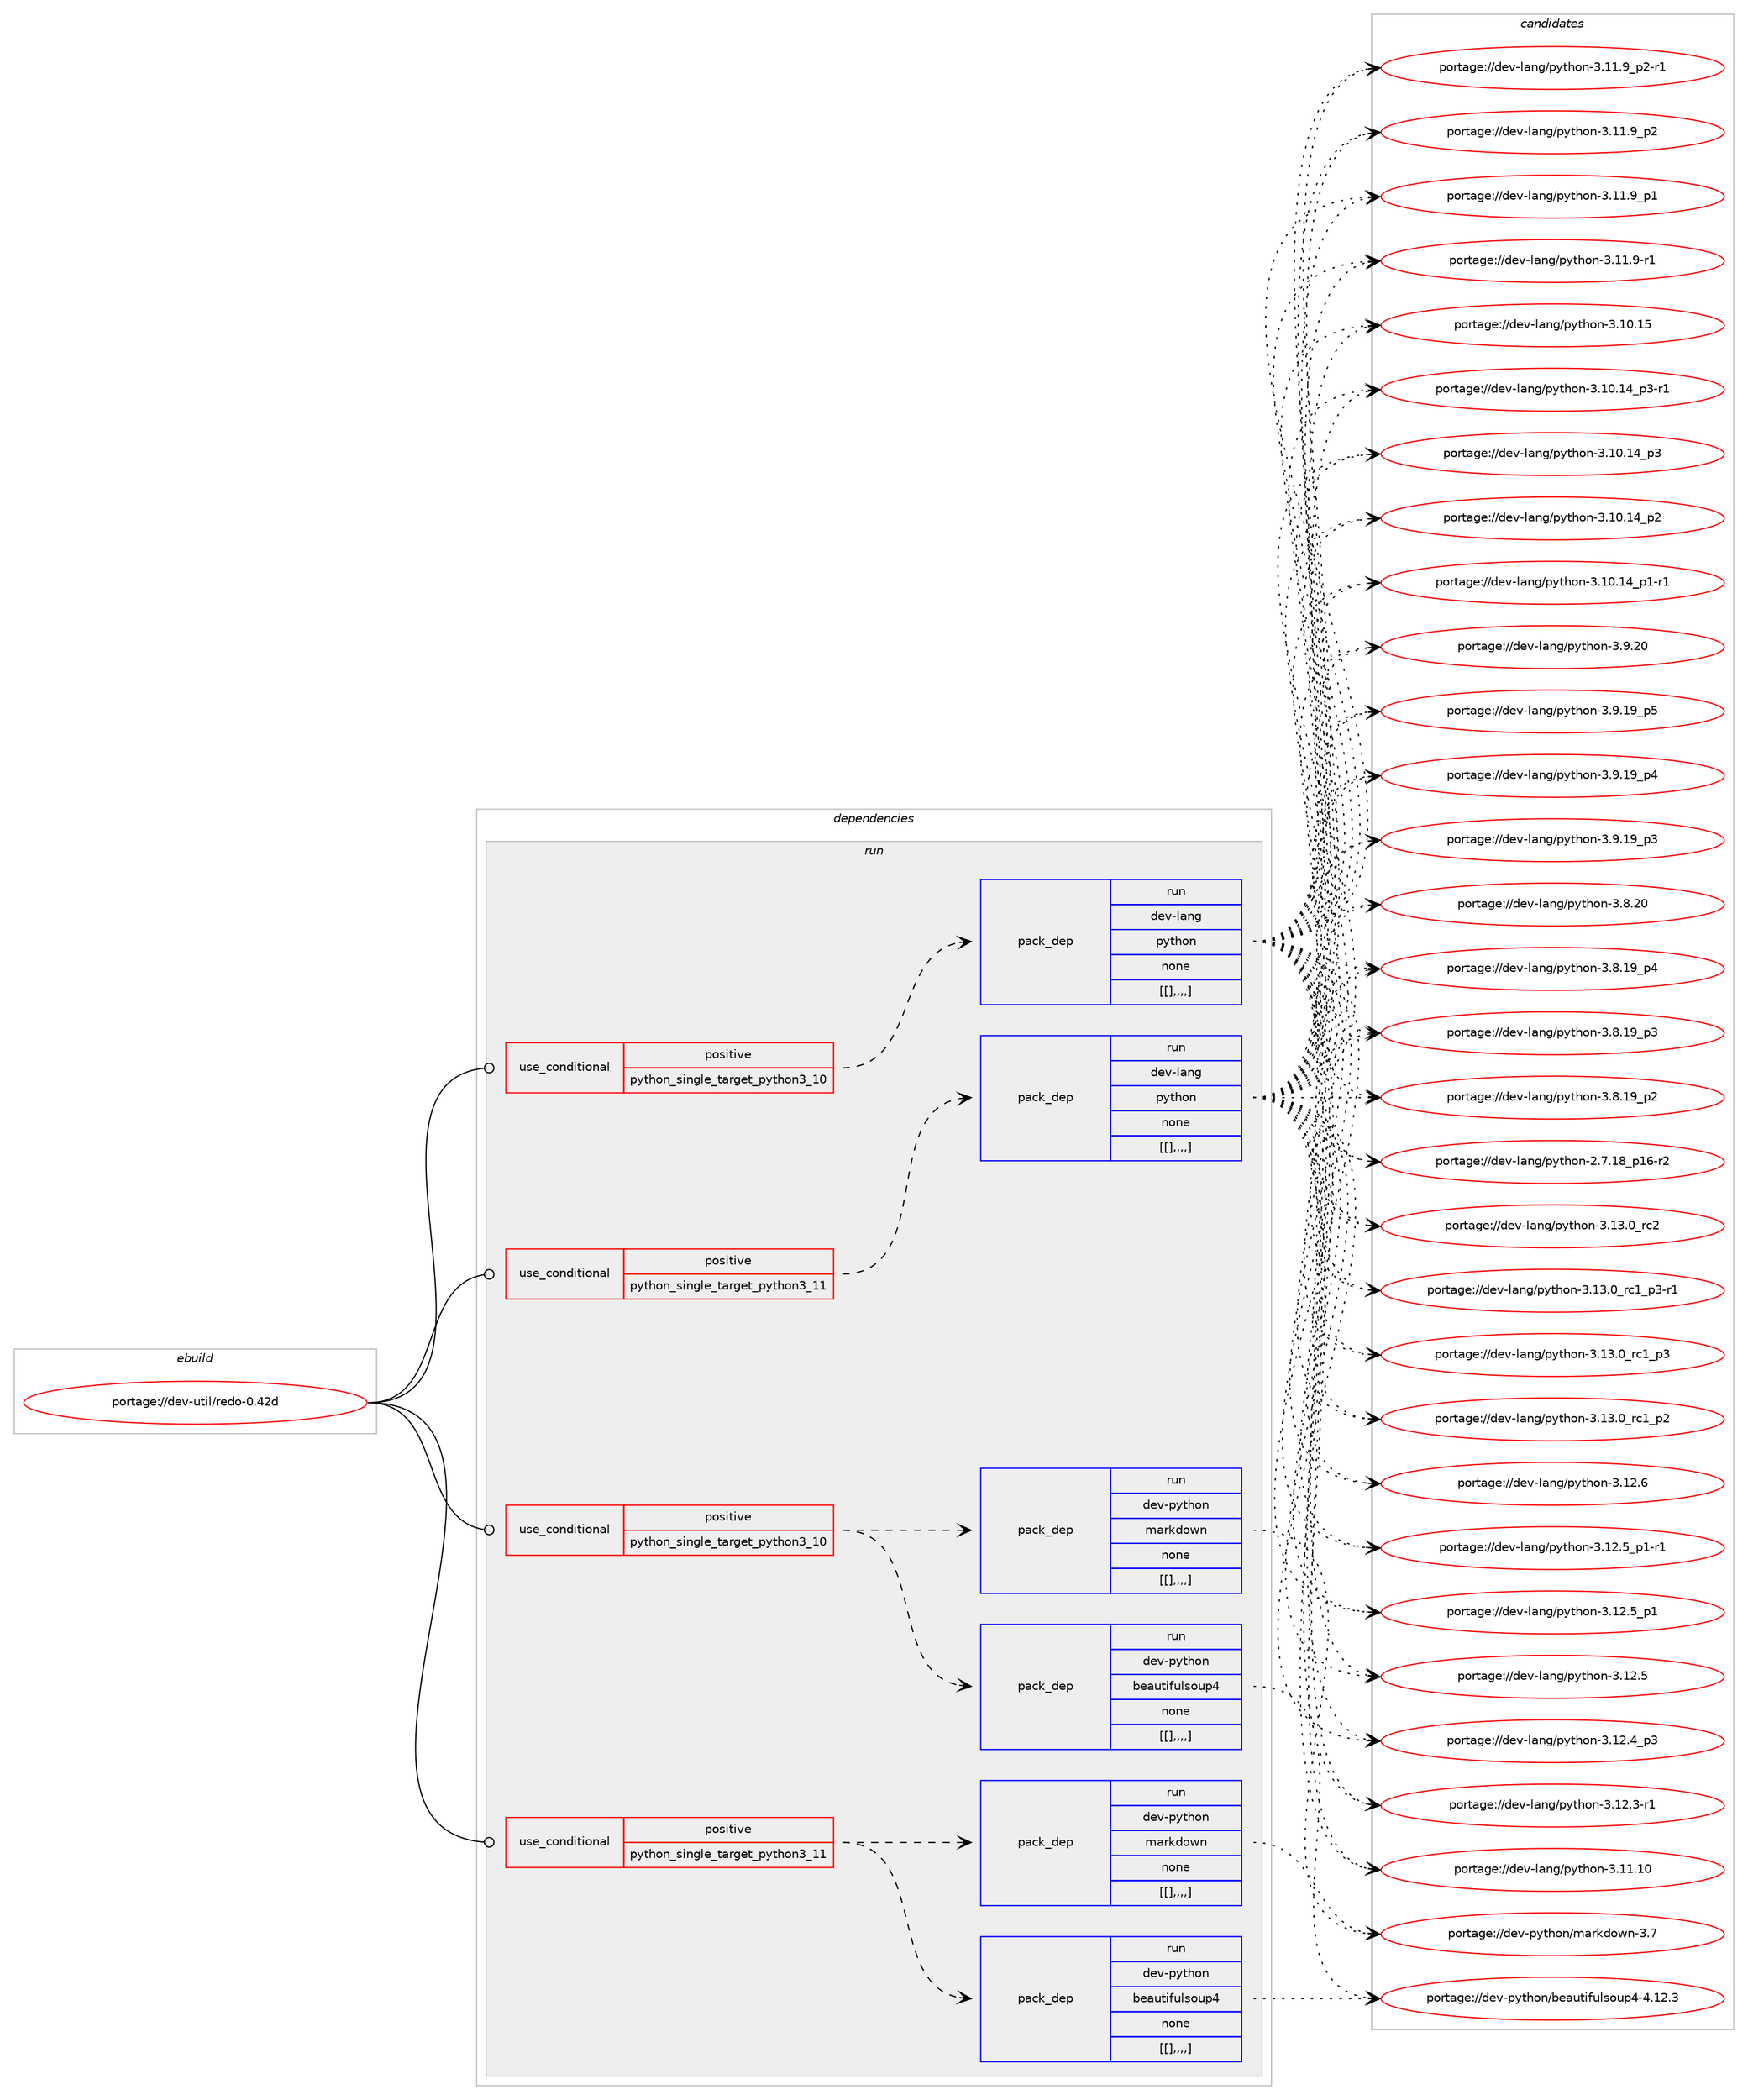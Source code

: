 digraph prolog {

# *************
# Graph options
# *************

newrank=true;
concentrate=true;
compound=true;
graph [rankdir=LR,fontname=Helvetica,fontsize=10,ranksep=1.5];#, ranksep=2.5, nodesep=0.2];
edge  [arrowhead=vee];
node  [fontname=Helvetica,fontsize=10];

# **********
# The ebuild
# **********

subgraph cluster_leftcol {
color=gray;
label=<<i>ebuild</i>>;
id [label="portage://dev-util/redo-0.42d", color=red, width=4, href="../dev-util/redo-0.42d.svg"];
}

# ****************
# The dependencies
# ****************

subgraph cluster_midcol {
color=gray;
label=<<i>dependencies</i>>;
subgraph cluster_compile {
fillcolor="#eeeeee";
style=filled;
label=<<i>compile</i>>;
}
subgraph cluster_compileandrun {
fillcolor="#eeeeee";
style=filled;
label=<<i>compile and run</i>>;
}
subgraph cluster_run {
fillcolor="#eeeeee";
style=filled;
label=<<i>run</i>>;
subgraph cond63383 {
dependency222835 [label=<<TABLE BORDER="0" CELLBORDER="1" CELLSPACING="0" CELLPADDING="4"><TR><TD ROWSPAN="3" CELLPADDING="10">use_conditional</TD></TR><TR><TD>positive</TD></TR><TR><TD>python_single_target_python3_10</TD></TR></TABLE>>, shape=none, color=red];
subgraph pack158019 {
dependency222836 [label=<<TABLE BORDER="0" CELLBORDER="1" CELLSPACING="0" CELLPADDING="4" WIDTH="220"><TR><TD ROWSPAN="6" CELLPADDING="30">pack_dep</TD></TR><TR><TD WIDTH="110">run</TD></TR><TR><TD>dev-lang</TD></TR><TR><TD>python</TD></TR><TR><TD>none</TD></TR><TR><TD>[[],,,,]</TD></TR></TABLE>>, shape=none, color=blue];
}
dependency222835:e -> dependency222836:w [weight=20,style="dashed",arrowhead="vee"];
}
id:e -> dependency222835:w [weight=20,style="solid",arrowhead="odot"];
subgraph cond63384 {
dependency222837 [label=<<TABLE BORDER="0" CELLBORDER="1" CELLSPACING="0" CELLPADDING="4"><TR><TD ROWSPAN="3" CELLPADDING="10">use_conditional</TD></TR><TR><TD>positive</TD></TR><TR><TD>python_single_target_python3_10</TD></TR></TABLE>>, shape=none, color=red];
subgraph pack158020 {
dependency222838 [label=<<TABLE BORDER="0" CELLBORDER="1" CELLSPACING="0" CELLPADDING="4" WIDTH="220"><TR><TD ROWSPAN="6" CELLPADDING="30">pack_dep</TD></TR><TR><TD WIDTH="110">run</TD></TR><TR><TD>dev-python</TD></TR><TR><TD>beautifulsoup4</TD></TR><TR><TD>none</TD></TR><TR><TD>[[],,,,]</TD></TR></TABLE>>, shape=none, color=blue];
}
dependency222837:e -> dependency222838:w [weight=20,style="dashed",arrowhead="vee"];
subgraph pack158021 {
dependency222839 [label=<<TABLE BORDER="0" CELLBORDER="1" CELLSPACING="0" CELLPADDING="4" WIDTH="220"><TR><TD ROWSPAN="6" CELLPADDING="30">pack_dep</TD></TR><TR><TD WIDTH="110">run</TD></TR><TR><TD>dev-python</TD></TR><TR><TD>markdown</TD></TR><TR><TD>none</TD></TR><TR><TD>[[],,,,]</TD></TR></TABLE>>, shape=none, color=blue];
}
dependency222837:e -> dependency222839:w [weight=20,style="dashed",arrowhead="vee"];
}
id:e -> dependency222837:w [weight=20,style="solid",arrowhead="odot"];
subgraph cond63385 {
dependency222840 [label=<<TABLE BORDER="0" CELLBORDER="1" CELLSPACING="0" CELLPADDING="4"><TR><TD ROWSPAN="3" CELLPADDING="10">use_conditional</TD></TR><TR><TD>positive</TD></TR><TR><TD>python_single_target_python3_11</TD></TR></TABLE>>, shape=none, color=red];
subgraph pack158022 {
dependency222841 [label=<<TABLE BORDER="0" CELLBORDER="1" CELLSPACING="0" CELLPADDING="4" WIDTH="220"><TR><TD ROWSPAN="6" CELLPADDING="30">pack_dep</TD></TR><TR><TD WIDTH="110">run</TD></TR><TR><TD>dev-lang</TD></TR><TR><TD>python</TD></TR><TR><TD>none</TD></TR><TR><TD>[[],,,,]</TD></TR></TABLE>>, shape=none, color=blue];
}
dependency222840:e -> dependency222841:w [weight=20,style="dashed",arrowhead="vee"];
}
id:e -> dependency222840:w [weight=20,style="solid",arrowhead="odot"];
subgraph cond63386 {
dependency222842 [label=<<TABLE BORDER="0" CELLBORDER="1" CELLSPACING="0" CELLPADDING="4"><TR><TD ROWSPAN="3" CELLPADDING="10">use_conditional</TD></TR><TR><TD>positive</TD></TR><TR><TD>python_single_target_python3_11</TD></TR></TABLE>>, shape=none, color=red];
subgraph pack158023 {
dependency222843 [label=<<TABLE BORDER="0" CELLBORDER="1" CELLSPACING="0" CELLPADDING="4" WIDTH="220"><TR><TD ROWSPAN="6" CELLPADDING="30">pack_dep</TD></TR><TR><TD WIDTH="110">run</TD></TR><TR><TD>dev-python</TD></TR><TR><TD>beautifulsoup4</TD></TR><TR><TD>none</TD></TR><TR><TD>[[],,,,]</TD></TR></TABLE>>, shape=none, color=blue];
}
dependency222842:e -> dependency222843:w [weight=20,style="dashed",arrowhead="vee"];
subgraph pack158024 {
dependency222844 [label=<<TABLE BORDER="0" CELLBORDER="1" CELLSPACING="0" CELLPADDING="4" WIDTH="220"><TR><TD ROWSPAN="6" CELLPADDING="30">pack_dep</TD></TR><TR><TD WIDTH="110">run</TD></TR><TR><TD>dev-python</TD></TR><TR><TD>markdown</TD></TR><TR><TD>none</TD></TR><TR><TD>[[],,,,]</TD></TR></TABLE>>, shape=none, color=blue];
}
dependency222842:e -> dependency222844:w [weight=20,style="dashed",arrowhead="vee"];
}
id:e -> dependency222842:w [weight=20,style="solid",arrowhead="odot"];
}
}

# **************
# The candidates
# **************

subgraph cluster_choices {
rank=same;
color=gray;
label=<<i>candidates</i>>;

subgraph choice158019 {
color=black;
nodesep=1;
choice10010111845108971101034711212111610411111045514649514648951149950 [label="portage://dev-lang/python-3.13.0_rc2", color=red, width=4,href="../dev-lang/python-3.13.0_rc2.svg"];
choice1001011184510897110103471121211161041111104551464951464895114994995112514511449 [label="portage://dev-lang/python-3.13.0_rc1_p3-r1", color=red, width=4,href="../dev-lang/python-3.13.0_rc1_p3-r1.svg"];
choice100101118451089711010347112121116104111110455146495146489511499499511251 [label="portage://dev-lang/python-3.13.0_rc1_p3", color=red, width=4,href="../dev-lang/python-3.13.0_rc1_p3.svg"];
choice100101118451089711010347112121116104111110455146495146489511499499511250 [label="portage://dev-lang/python-3.13.0_rc1_p2", color=red, width=4,href="../dev-lang/python-3.13.0_rc1_p2.svg"];
choice10010111845108971101034711212111610411111045514649504654 [label="portage://dev-lang/python-3.12.6", color=red, width=4,href="../dev-lang/python-3.12.6.svg"];
choice1001011184510897110103471121211161041111104551464950465395112494511449 [label="portage://dev-lang/python-3.12.5_p1-r1", color=red, width=4,href="../dev-lang/python-3.12.5_p1-r1.svg"];
choice100101118451089711010347112121116104111110455146495046539511249 [label="portage://dev-lang/python-3.12.5_p1", color=red, width=4,href="../dev-lang/python-3.12.5_p1.svg"];
choice10010111845108971101034711212111610411111045514649504653 [label="portage://dev-lang/python-3.12.5", color=red, width=4,href="../dev-lang/python-3.12.5.svg"];
choice100101118451089711010347112121116104111110455146495046529511251 [label="portage://dev-lang/python-3.12.4_p3", color=red, width=4,href="../dev-lang/python-3.12.4_p3.svg"];
choice100101118451089711010347112121116104111110455146495046514511449 [label="portage://dev-lang/python-3.12.3-r1", color=red, width=4,href="../dev-lang/python-3.12.3-r1.svg"];
choice1001011184510897110103471121211161041111104551464949464948 [label="portage://dev-lang/python-3.11.10", color=red, width=4,href="../dev-lang/python-3.11.10.svg"];
choice1001011184510897110103471121211161041111104551464949465795112504511449 [label="portage://dev-lang/python-3.11.9_p2-r1", color=red, width=4,href="../dev-lang/python-3.11.9_p2-r1.svg"];
choice100101118451089711010347112121116104111110455146494946579511250 [label="portage://dev-lang/python-3.11.9_p2", color=red, width=4,href="../dev-lang/python-3.11.9_p2.svg"];
choice100101118451089711010347112121116104111110455146494946579511249 [label="portage://dev-lang/python-3.11.9_p1", color=red, width=4,href="../dev-lang/python-3.11.9_p1.svg"];
choice100101118451089711010347112121116104111110455146494946574511449 [label="portage://dev-lang/python-3.11.9-r1", color=red, width=4,href="../dev-lang/python-3.11.9-r1.svg"];
choice1001011184510897110103471121211161041111104551464948464953 [label="portage://dev-lang/python-3.10.15", color=red, width=4,href="../dev-lang/python-3.10.15.svg"];
choice100101118451089711010347112121116104111110455146494846495295112514511449 [label="portage://dev-lang/python-3.10.14_p3-r1", color=red, width=4,href="../dev-lang/python-3.10.14_p3-r1.svg"];
choice10010111845108971101034711212111610411111045514649484649529511251 [label="portage://dev-lang/python-3.10.14_p3", color=red, width=4,href="../dev-lang/python-3.10.14_p3.svg"];
choice10010111845108971101034711212111610411111045514649484649529511250 [label="portage://dev-lang/python-3.10.14_p2", color=red, width=4,href="../dev-lang/python-3.10.14_p2.svg"];
choice100101118451089711010347112121116104111110455146494846495295112494511449 [label="portage://dev-lang/python-3.10.14_p1-r1", color=red, width=4,href="../dev-lang/python-3.10.14_p1-r1.svg"];
choice10010111845108971101034711212111610411111045514657465048 [label="portage://dev-lang/python-3.9.20", color=red, width=4,href="../dev-lang/python-3.9.20.svg"];
choice100101118451089711010347112121116104111110455146574649579511253 [label="portage://dev-lang/python-3.9.19_p5", color=red, width=4,href="../dev-lang/python-3.9.19_p5.svg"];
choice100101118451089711010347112121116104111110455146574649579511252 [label="portage://dev-lang/python-3.9.19_p4", color=red, width=4,href="../dev-lang/python-3.9.19_p4.svg"];
choice100101118451089711010347112121116104111110455146574649579511251 [label="portage://dev-lang/python-3.9.19_p3", color=red, width=4,href="../dev-lang/python-3.9.19_p3.svg"];
choice10010111845108971101034711212111610411111045514656465048 [label="portage://dev-lang/python-3.8.20", color=red, width=4,href="../dev-lang/python-3.8.20.svg"];
choice100101118451089711010347112121116104111110455146564649579511252 [label="portage://dev-lang/python-3.8.19_p4", color=red, width=4,href="../dev-lang/python-3.8.19_p4.svg"];
choice100101118451089711010347112121116104111110455146564649579511251 [label="portage://dev-lang/python-3.8.19_p3", color=red, width=4,href="../dev-lang/python-3.8.19_p3.svg"];
choice100101118451089711010347112121116104111110455146564649579511250 [label="portage://dev-lang/python-3.8.19_p2", color=red, width=4,href="../dev-lang/python-3.8.19_p2.svg"];
choice100101118451089711010347112121116104111110455046554649569511249544511450 [label="portage://dev-lang/python-2.7.18_p16-r2", color=red, width=4,href="../dev-lang/python-2.7.18_p16-r2.svg"];
dependency222836:e -> choice10010111845108971101034711212111610411111045514649514648951149950:w [style=dotted,weight="100"];
dependency222836:e -> choice1001011184510897110103471121211161041111104551464951464895114994995112514511449:w [style=dotted,weight="100"];
dependency222836:e -> choice100101118451089711010347112121116104111110455146495146489511499499511251:w [style=dotted,weight="100"];
dependency222836:e -> choice100101118451089711010347112121116104111110455146495146489511499499511250:w [style=dotted,weight="100"];
dependency222836:e -> choice10010111845108971101034711212111610411111045514649504654:w [style=dotted,weight="100"];
dependency222836:e -> choice1001011184510897110103471121211161041111104551464950465395112494511449:w [style=dotted,weight="100"];
dependency222836:e -> choice100101118451089711010347112121116104111110455146495046539511249:w [style=dotted,weight="100"];
dependency222836:e -> choice10010111845108971101034711212111610411111045514649504653:w [style=dotted,weight="100"];
dependency222836:e -> choice100101118451089711010347112121116104111110455146495046529511251:w [style=dotted,weight="100"];
dependency222836:e -> choice100101118451089711010347112121116104111110455146495046514511449:w [style=dotted,weight="100"];
dependency222836:e -> choice1001011184510897110103471121211161041111104551464949464948:w [style=dotted,weight="100"];
dependency222836:e -> choice1001011184510897110103471121211161041111104551464949465795112504511449:w [style=dotted,weight="100"];
dependency222836:e -> choice100101118451089711010347112121116104111110455146494946579511250:w [style=dotted,weight="100"];
dependency222836:e -> choice100101118451089711010347112121116104111110455146494946579511249:w [style=dotted,weight="100"];
dependency222836:e -> choice100101118451089711010347112121116104111110455146494946574511449:w [style=dotted,weight="100"];
dependency222836:e -> choice1001011184510897110103471121211161041111104551464948464953:w [style=dotted,weight="100"];
dependency222836:e -> choice100101118451089711010347112121116104111110455146494846495295112514511449:w [style=dotted,weight="100"];
dependency222836:e -> choice10010111845108971101034711212111610411111045514649484649529511251:w [style=dotted,weight="100"];
dependency222836:e -> choice10010111845108971101034711212111610411111045514649484649529511250:w [style=dotted,weight="100"];
dependency222836:e -> choice100101118451089711010347112121116104111110455146494846495295112494511449:w [style=dotted,weight="100"];
dependency222836:e -> choice10010111845108971101034711212111610411111045514657465048:w [style=dotted,weight="100"];
dependency222836:e -> choice100101118451089711010347112121116104111110455146574649579511253:w [style=dotted,weight="100"];
dependency222836:e -> choice100101118451089711010347112121116104111110455146574649579511252:w [style=dotted,weight="100"];
dependency222836:e -> choice100101118451089711010347112121116104111110455146574649579511251:w [style=dotted,weight="100"];
dependency222836:e -> choice10010111845108971101034711212111610411111045514656465048:w [style=dotted,weight="100"];
dependency222836:e -> choice100101118451089711010347112121116104111110455146564649579511252:w [style=dotted,weight="100"];
dependency222836:e -> choice100101118451089711010347112121116104111110455146564649579511251:w [style=dotted,weight="100"];
dependency222836:e -> choice100101118451089711010347112121116104111110455146564649579511250:w [style=dotted,weight="100"];
dependency222836:e -> choice100101118451089711010347112121116104111110455046554649569511249544511450:w [style=dotted,weight="100"];
}
subgraph choice158020 {
color=black;
nodesep=1;
choice100101118451121211161041111104798101971171161051021171081151111171125245524649504651 [label="portage://dev-python/beautifulsoup4-4.12.3", color=red, width=4,href="../dev-python/beautifulsoup4-4.12.3.svg"];
dependency222838:e -> choice100101118451121211161041111104798101971171161051021171081151111171125245524649504651:w [style=dotted,weight="100"];
}
subgraph choice158021 {
color=black;
nodesep=1;
choice10010111845112121116104111110471099711410710011111911045514655 [label="portage://dev-python/markdown-3.7", color=red, width=4,href="../dev-python/markdown-3.7.svg"];
dependency222839:e -> choice10010111845112121116104111110471099711410710011111911045514655:w [style=dotted,weight="100"];
}
subgraph choice158022 {
color=black;
nodesep=1;
choice10010111845108971101034711212111610411111045514649514648951149950 [label="portage://dev-lang/python-3.13.0_rc2", color=red, width=4,href="../dev-lang/python-3.13.0_rc2.svg"];
choice1001011184510897110103471121211161041111104551464951464895114994995112514511449 [label="portage://dev-lang/python-3.13.0_rc1_p3-r1", color=red, width=4,href="../dev-lang/python-3.13.0_rc1_p3-r1.svg"];
choice100101118451089711010347112121116104111110455146495146489511499499511251 [label="portage://dev-lang/python-3.13.0_rc1_p3", color=red, width=4,href="../dev-lang/python-3.13.0_rc1_p3.svg"];
choice100101118451089711010347112121116104111110455146495146489511499499511250 [label="portage://dev-lang/python-3.13.0_rc1_p2", color=red, width=4,href="../dev-lang/python-3.13.0_rc1_p2.svg"];
choice10010111845108971101034711212111610411111045514649504654 [label="portage://dev-lang/python-3.12.6", color=red, width=4,href="../dev-lang/python-3.12.6.svg"];
choice1001011184510897110103471121211161041111104551464950465395112494511449 [label="portage://dev-lang/python-3.12.5_p1-r1", color=red, width=4,href="../dev-lang/python-3.12.5_p1-r1.svg"];
choice100101118451089711010347112121116104111110455146495046539511249 [label="portage://dev-lang/python-3.12.5_p1", color=red, width=4,href="../dev-lang/python-3.12.5_p1.svg"];
choice10010111845108971101034711212111610411111045514649504653 [label="portage://dev-lang/python-3.12.5", color=red, width=4,href="../dev-lang/python-3.12.5.svg"];
choice100101118451089711010347112121116104111110455146495046529511251 [label="portage://dev-lang/python-3.12.4_p3", color=red, width=4,href="../dev-lang/python-3.12.4_p3.svg"];
choice100101118451089711010347112121116104111110455146495046514511449 [label="portage://dev-lang/python-3.12.3-r1", color=red, width=4,href="../dev-lang/python-3.12.3-r1.svg"];
choice1001011184510897110103471121211161041111104551464949464948 [label="portage://dev-lang/python-3.11.10", color=red, width=4,href="../dev-lang/python-3.11.10.svg"];
choice1001011184510897110103471121211161041111104551464949465795112504511449 [label="portage://dev-lang/python-3.11.9_p2-r1", color=red, width=4,href="../dev-lang/python-3.11.9_p2-r1.svg"];
choice100101118451089711010347112121116104111110455146494946579511250 [label="portage://dev-lang/python-3.11.9_p2", color=red, width=4,href="../dev-lang/python-3.11.9_p2.svg"];
choice100101118451089711010347112121116104111110455146494946579511249 [label="portage://dev-lang/python-3.11.9_p1", color=red, width=4,href="../dev-lang/python-3.11.9_p1.svg"];
choice100101118451089711010347112121116104111110455146494946574511449 [label="portage://dev-lang/python-3.11.9-r1", color=red, width=4,href="../dev-lang/python-3.11.9-r1.svg"];
choice1001011184510897110103471121211161041111104551464948464953 [label="portage://dev-lang/python-3.10.15", color=red, width=4,href="../dev-lang/python-3.10.15.svg"];
choice100101118451089711010347112121116104111110455146494846495295112514511449 [label="portage://dev-lang/python-3.10.14_p3-r1", color=red, width=4,href="../dev-lang/python-3.10.14_p3-r1.svg"];
choice10010111845108971101034711212111610411111045514649484649529511251 [label="portage://dev-lang/python-3.10.14_p3", color=red, width=4,href="../dev-lang/python-3.10.14_p3.svg"];
choice10010111845108971101034711212111610411111045514649484649529511250 [label="portage://dev-lang/python-3.10.14_p2", color=red, width=4,href="../dev-lang/python-3.10.14_p2.svg"];
choice100101118451089711010347112121116104111110455146494846495295112494511449 [label="portage://dev-lang/python-3.10.14_p1-r1", color=red, width=4,href="../dev-lang/python-3.10.14_p1-r1.svg"];
choice10010111845108971101034711212111610411111045514657465048 [label="portage://dev-lang/python-3.9.20", color=red, width=4,href="../dev-lang/python-3.9.20.svg"];
choice100101118451089711010347112121116104111110455146574649579511253 [label="portage://dev-lang/python-3.9.19_p5", color=red, width=4,href="../dev-lang/python-3.9.19_p5.svg"];
choice100101118451089711010347112121116104111110455146574649579511252 [label="portage://dev-lang/python-3.9.19_p4", color=red, width=4,href="../dev-lang/python-3.9.19_p4.svg"];
choice100101118451089711010347112121116104111110455146574649579511251 [label="portage://dev-lang/python-3.9.19_p3", color=red, width=4,href="../dev-lang/python-3.9.19_p3.svg"];
choice10010111845108971101034711212111610411111045514656465048 [label="portage://dev-lang/python-3.8.20", color=red, width=4,href="../dev-lang/python-3.8.20.svg"];
choice100101118451089711010347112121116104111110455146564649579511252 [label="portage://dev-lang/python-3.8.19_p4", color=red, width=4,href="../dev-lang/python-3.8.19_p4.svg"];
choice100101118451089711010347112121116104111110455146564649579511251 [label="portage://dev-lang/python-3.8.19_p3", color=red, width=4,href="../dev-lang/python-3.8.19_p3.svg"];
choice100101118451089711010347112121116104111110455146564649579511250 [label="portage://dev-lang/python-3.8.19_p2", color=red, width=4,href="../dev-lang/python-3.8.19_p2.svg"];
choice100101118451089711010347112121116104111110455046554649569511249544511450 [label="portage://dev-lang/python-2.7.18_p16-r2", color=red, width=4,href="../dev-lang/python-2.7.18_p16-r2.svg"];
dependency222841:e -> choice10010111845108971101034711212111610411111045514649514648951149950:w [style=dotted,weight="100"];
dependency222841:e -> choice1001011184510897110103471121211161041111104551464951464895114994995112514511449:w [style=dotted,weight="100"];
dependency222841:e -> choice100101118451089711010347112121116104111110455146495146489511499499511251:w [style=dotted,weight="100"];
dependency222841:e -> choice100101118451089711010347112121116104111110455146495146489511499499511250:w [style=dotted,weight="100"];
dependency222841:e -> choice10010111845108971101034711212111610411111045514649504654:w [style=dotted,weight="100"];
dependency222841:e -> choice1001011184510897110103471121211161041111104551464950465395112494511449:w [style=dotted,weight="100"];
dependency222841:e -> choice100101118451089711010347112121116104111110455146495046539511249:w [style=dotted,weight="100"];
dependency222841:e -> choice10010111845108971101034711212111610411111045514649504653:w [style=dotted,weight="100"];
dependency222841:e -> choice100101118451089711010347112121116104111110455146495046529511251:w [style=dotted,weight="100"];
dependency222841:e -> choice100101118451089711010347112121116104111110455146495046514511449:w [style=dotted,weight="100"];
dependency222841:e -> choice1001011184510897110103471121211161041111104551464949464948:w [style=dotted,weight="100"];
dependency222841:e -> choice1001011184510897110103471121211161041111104551464949465795112504511449:w [style=dotted,weight="100"];
dependency222841:e -> choice100101118451089711010347112121116104111110455146494946579511250:w [style=dotted,weight="100"];
dependency222841:e -> choice100101118451089711010347112121116104111110455146494946579511249:w [style=dotted,weight="100"];
dependency222841:e -> choice100101118451089711010347112121116104111110455146494946574511449:w [style=dotted,weight="100"];
dependency222841:e -> choice1001011184510897110103471121211161041111104551464948464953:w [style=dotted,weight="100"];
dependency222841:e -> choice100101118451089711010347112121116104111110455146494846495295112514511449:w [style=dotted,weight="100"];
dependency222841:e -> choice10010111845108971101034711212111610411111045514649484649529511251:w [style=dotted,weight="100"];
dependency222841:e -> choice10010111845108971101034711212111610411111045514649484649529511250:w [style=dotted,weight="100"];
dependency222841:e -> choice100101118451089711010347112121116104111110455146494846495295112494511449:w [style=dotted,weight="100"];
dependency222841:e -> choice10010111845108971101034711212111610411111045514657465048:w [style=dotted,weight="100"];
dependency222841:e -> choice100101118451089711010347112121116104111110455146574649579511253:w [style=dotted,weight="100"];
dependency222841:e -> choice100101118451089711010347112121116104111110455146574649579511252:w [style=dotted,weight="100"];
dependency222841:e -> choice100101118451089711010347112121116104111110455146574649579511251:w [style=dotted,weight="100"];
dependency222841:e -> choice10010111845108971101034711212111610411111045514656465048:w [style=dotted,weight="100"];
dependency222841:e -> choice100101118451089711010347112121116104111110455146564649579511252:w [style=dotted,weight="100"];
dependency222841:e -> choice100101118451089711010347112121116104111110455146564649579511251:w [style=dotted,weight="100"];
dependency222841:e -> choice100101118451089711010347112121116104111110455146564649579511250:w [style=dotted,weight="100"];
dependency222841:e -> choice100101118451089711010347112121116104111110455046554649569511249544511450:w [style=dotted,weight="100"];
}
subgraph choice158023 {
color=black;
nodesep=1;
choice100101118451121211161041111104798101971171161051021171081151111171125245524649504651 [label="portage://dev-python/beautifulsoup4-4.12.3", color=red, width=4,href="../dev-python/beautifulsoup4-4.12.3.svg"];
dependency222843:e -> choice100101118451121211161041111104798101971171161051021171081151111171125245524649504651:w [style=dotted,weight="100"];
}
subgraph choice158024 {
color=black;
nodesep=1;
choice10010111845112121116104111110471099711410710011111911045514655 [label="portage://dev-python/markdown-3.7", color=red, width=4,href="../dev-python/markdown-3.7.svg"];
dependency222844:e -> choice10010111845112121116104111110471099711410710011111911045514655:w [style=dotted,weight="100"];
}
}

}
